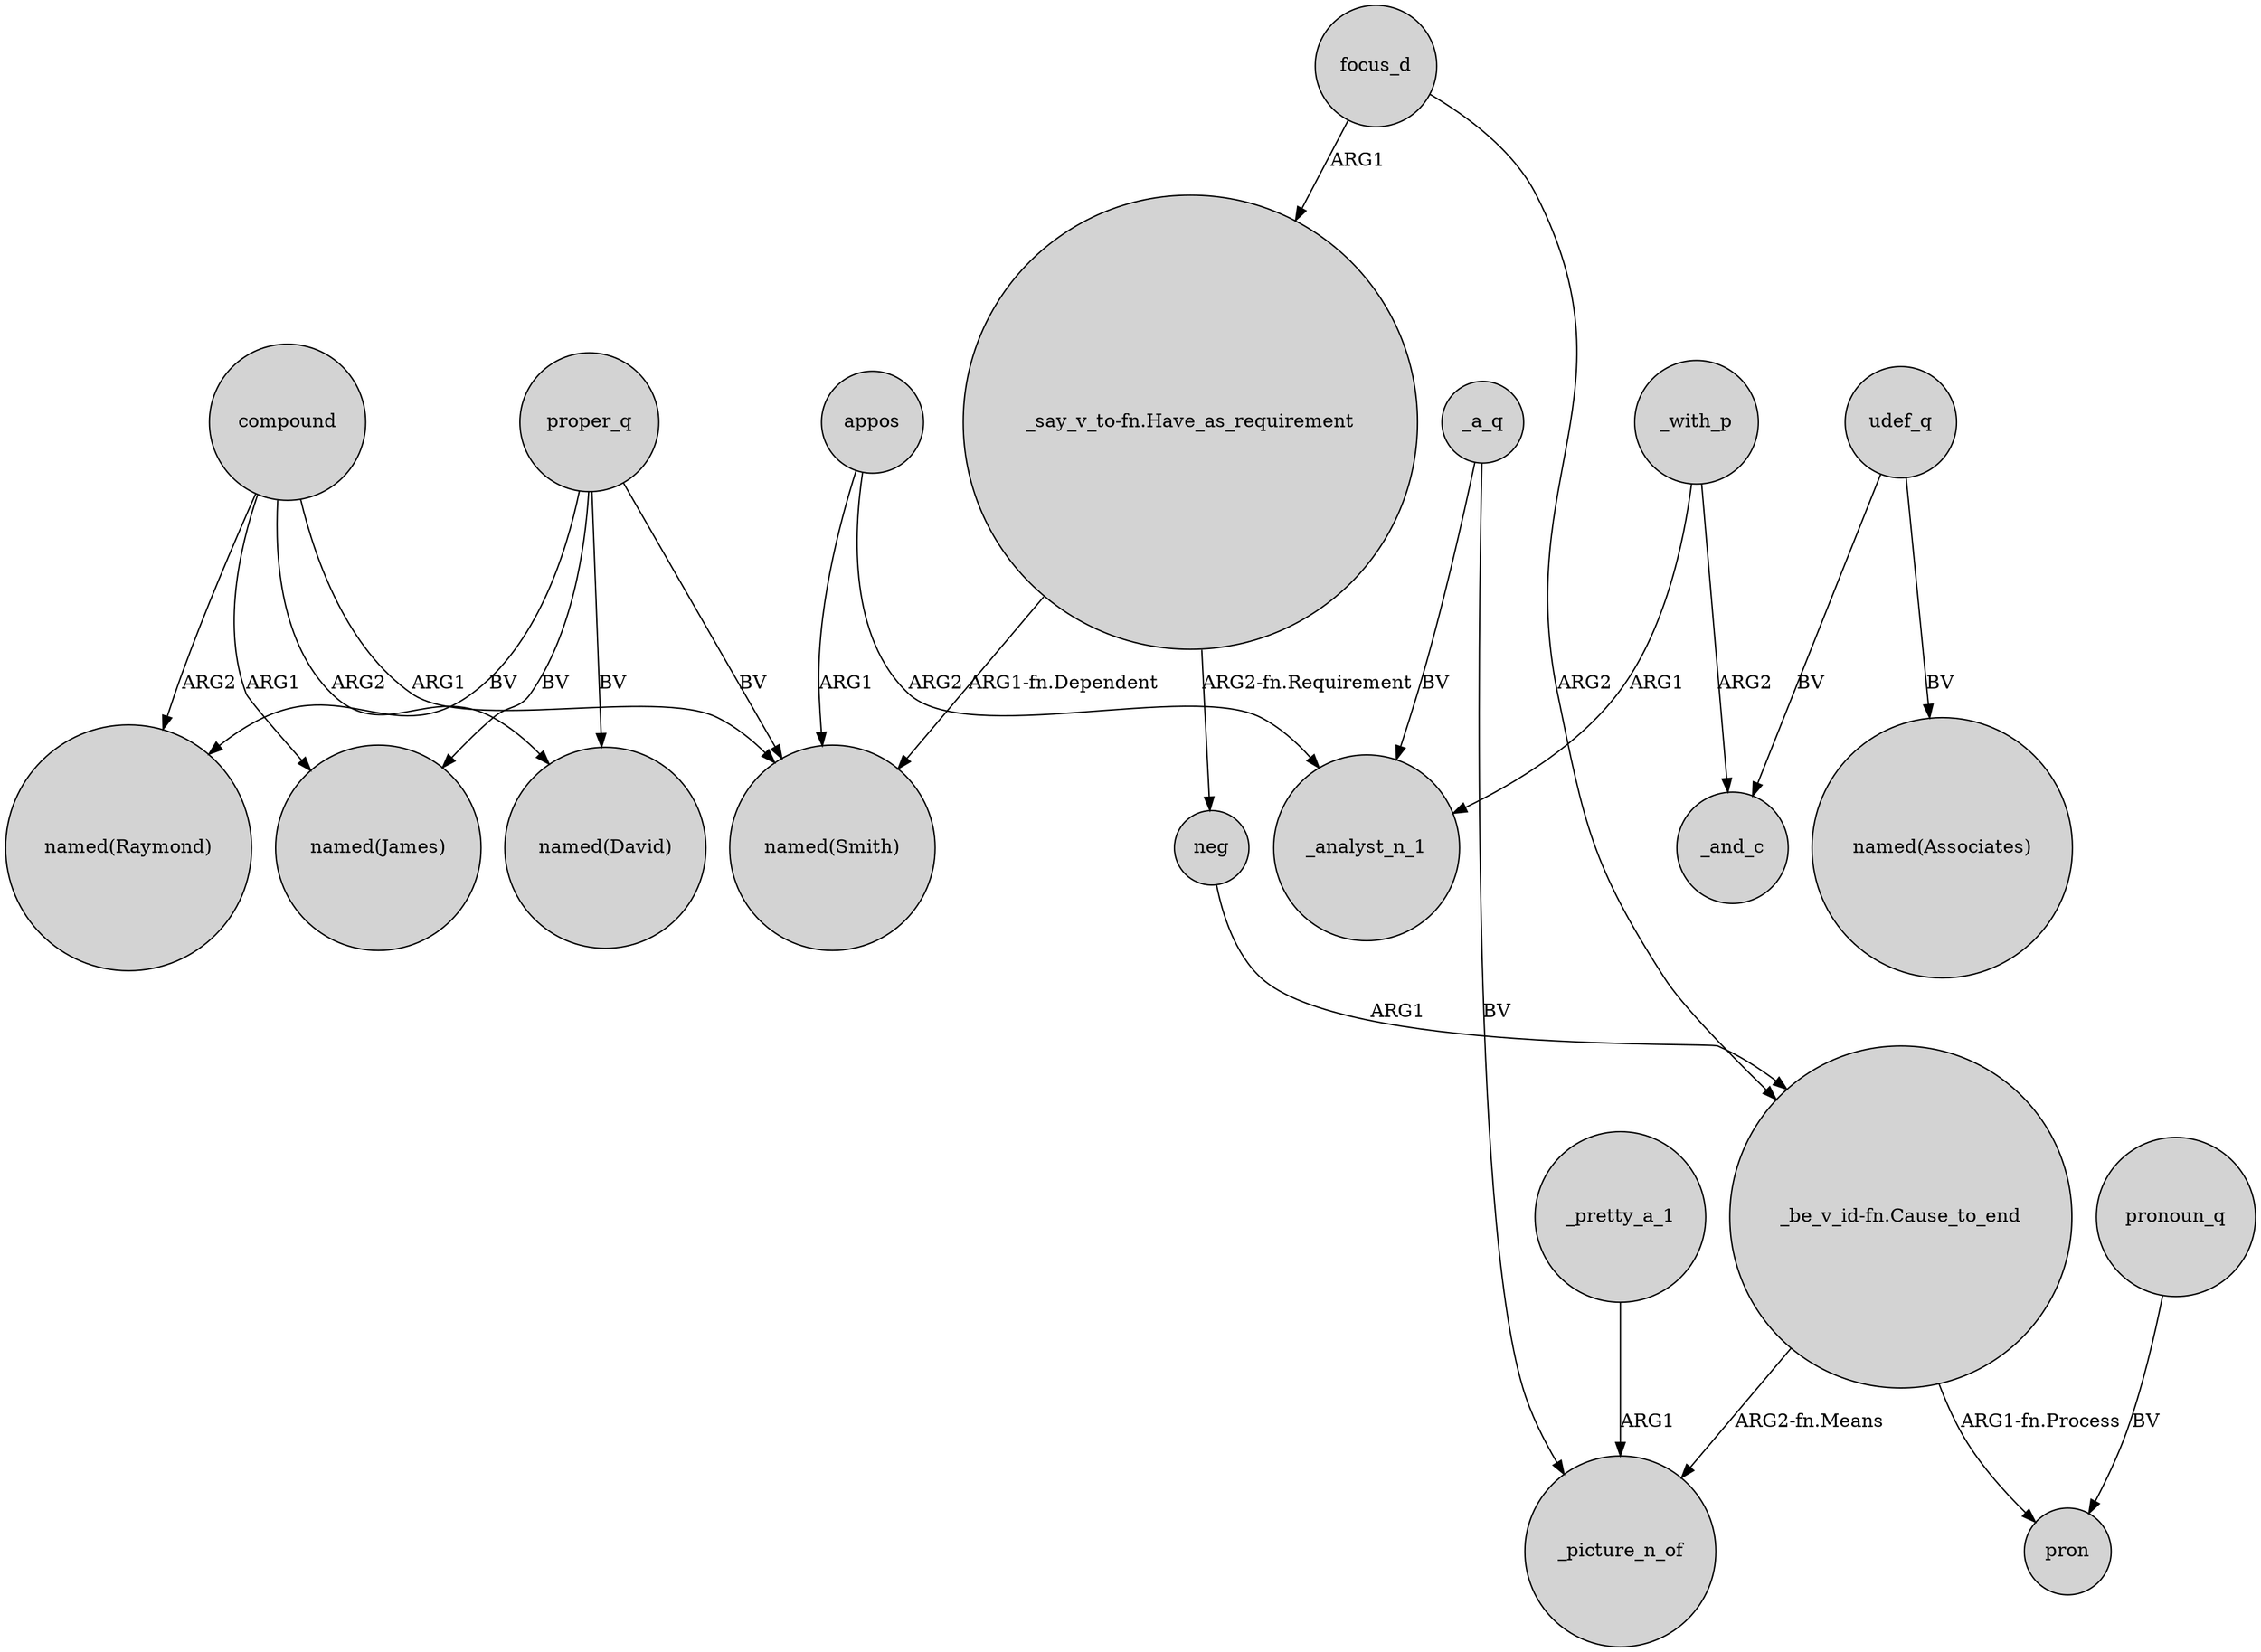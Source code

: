 digraph {
	node [shape=circle style=filled]
	proper_q -> "named(James)" [label=BV]
	proper_q -> "named(Smith)" [label=BV]
	focus_d -> "_be_v_id-fn.Cause_to_end" [label=ARG2]
	neg -> "_be_v_id-fn.Cause_to_end" [label=ARG1]
	focus_d -> "_say_v_to-fn.Have_as_requirement" [label=ARG1]
	_with_p -> _analyst_n_1 [label=ARG1]
	compound -> "named(James)" [label=ARG1]
	udef_q -> _and_c [label=BV]
	proper_q -> "named(Raymond)" [label=BV]
	compound -> "named(Smith)" [label=ARG1]
	"_be_v_id-fn.Cause_to_end" -> _picture_n_of [label="ARG2-fn.Means"]
	_a_q -> _analyst_n_1 [label=BV]
	pronoun_q -> pron [label=BV]
	"_be_v_id-fn.Cause_to_end" -> pron [label="ARG1-fn.Process"]
	"_say_v_to-fn.Have_as_requirement" -> "named(Smith)" [label="ARG1-fn.Dependent"]
	appos -> _analyst_n_1 [label=ARG2]
	udef_q -> "named(Associates)" [label=BV]
	_with_p -> _and_c [label=ARG2]
	_a_q -> _picture_n_of [label=BV]
	"_say_v_to-fn.Have_as_requirement" -> neg [label="ARG2-fn.Requirement"]
	_pretty_a_1 -> _picture_n_of [label=ARG1]
	compound -> "named(Raymond)" [label=ARG2]
	appos -> "named(Smith)" [label=ARG1]
	proper_q -> "named(David)" [label=BV]
	compound -> "named(David)" [label=ARG2]
}
